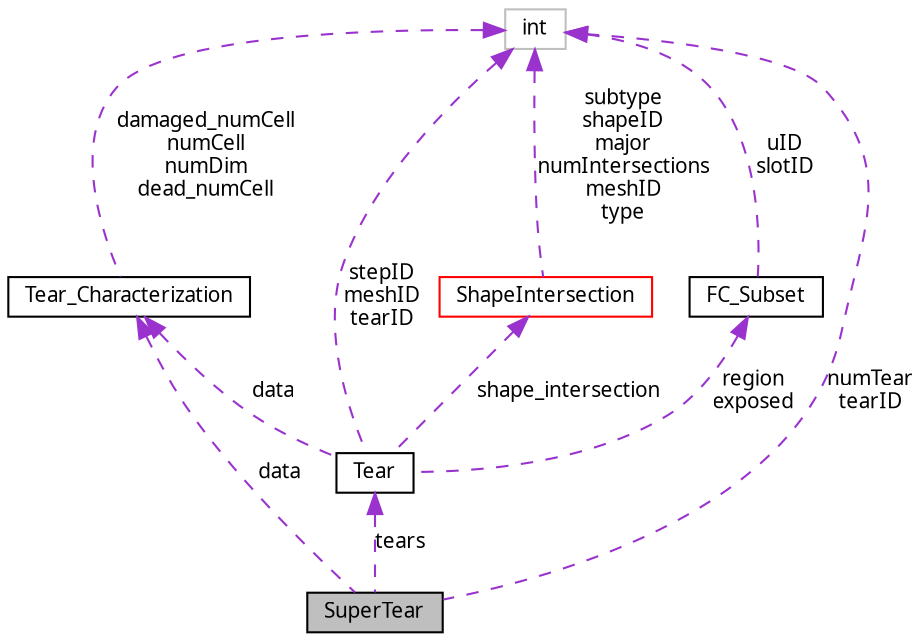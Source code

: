 digraph G
{
  edge [fontname="FreeSans.ttf",fontsize=10,labelfontname="FreeSans.ttf",labelfontsize=10];
  node [fontname="FreeSans.ttf",fontsize=10,shape=record];
  Node1 [label="SuperTear",height=0.2,width=0.4,color="black", fillcolor="grey75", style="filled" fontcolor="black"];
  Node2 -> Node1 [dir=back,color="darkorchid3",fontsize=10,style="dashed",label="tears",fontname="FreeSans.ttf"];
  Node2 [label="Tear",height=0.2,width=0.4,color="black", fillcolor="white", style="filled",URL="$structTear.html"];
  Node3 -> Node2 [dir=back,color="darkorchid3",fontsize=10,style="dashed",label="data",fontname="FreeSans.ttf"];
  Node3 [label="Tear_Characterization",height=0.2,width=0.4,color="black", fillcolor="white", style="filled",URL="$structTear__Characterization.html"];
  Node4 -> Node3 [dir=back,color="darkorchid3",fontsize=10,style="dashed",label="damaged_numCell\nnumCell\nnumDim\ndead_numCell",fontname="FreeSans.ttf"];
  Node4 [label="int",height=0.2,width=0.4,color="grey75", fillcolor="white", style="filled"];
  Node5 -> Node2 [dir=back,color="darkorchid3",fontsize=10,style="dashed",label="shape_intersection",fontname="FreeSans.ttf"];
  Node5 [label="ShapeIntersection",height=0.2,width=0.4,color="red", fillcolor="white", style="filled",URL="$structShapeIntersection.html"];
  Node4 -> Node5 [dir=back,color="darkorchid3",fontsize=10,style="dashed",label="subtype\nshapeID\nmajor\nnumIntersections\nmeshID\ntype",fontname="FreeSans.ttf"];
  Node4 -> Node2 [dir=back,color="darkorchid3",fontsize=10,style="dashed",label="stepID\nmeshID\ntearID",fontname="FreeSans.ttf"];
  Node6 -> Node2 [dir=back,color="darkorchid3",fontsize=10,style="dashed",label="region\nexposed",fontname="FreeSans.ttf"];
  Node6 [label="FC_Subset",height=0.2,width=0.4,color="black", fillcolor="white", style="filled",URL="$structFC__Subset.html"];
  Node4 -> Node6 [dir=back,color="darkorchid3",fontsize=10,style="dashed",label="uID\nslotID",fontname="FreeSans.ttf"];
  Node3 -> Node1 [dir=back,color="darkorchid3",fontsize=10,style="dashed",label="data",fontname="FreeSans.ttf"];
  Node4 -> Node1 [dir=back,color="darkorchid3",fontsize=10,style="dashed",label="numTear\ntearID",fontname="FreeSans.ttf"];
}
